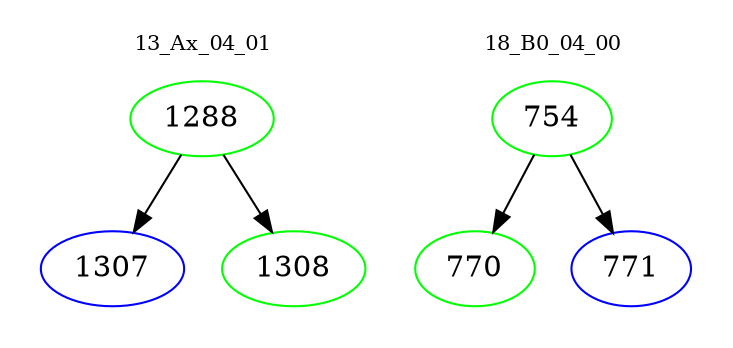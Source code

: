 digraph{
subgraph cluster_0 {
color = white
label = "13_Ax_04_01";
fontsize=10;
T0_1288 [label="1288", color="green"]
T0_1288 -> T0_1307 [color="black"]
T0_1307 [label="1307", color="blue"]
T0_1288 -> T0_1308 [color="black"]
T0_1308 [label="1308", color="green"]
}
subgraph cluster_1 {
color = white
label = "18_B0_04_00";
fontsize=10;
T1_754 [label="754", color="green"]
T1_754 -> T1_770 [color="black"]
T1_770 [label="770", color="green"]
T1_754 -> T1_771 [color="black"]
T1_771 [label="771", color="blue"]
}
}
